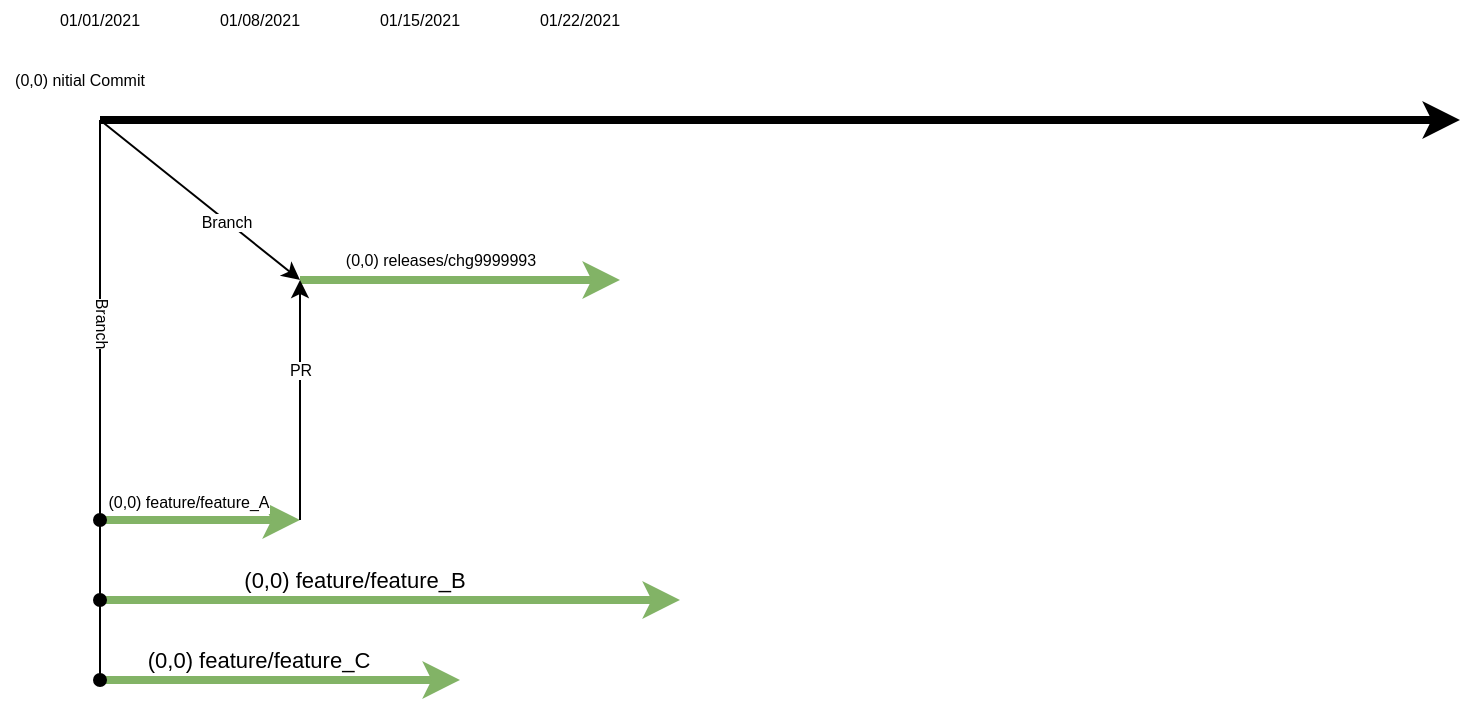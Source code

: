 <mxfile version="14.1.1" type="github">
  <diagram id="W1ECYpE_46Z6q-ScHhNH" name="Page-1">
    <mxGraphModel dx="711" dy="401" grid="1" gridSize="10" guides="1" tooltips="1" connect="1" arrows="1" fold="1" page="1" pageScale="1" pageWidth="850" pageHeight="1100" math="0" shadow="0">
      <root>
        <mxCell id="0" />
        <mxCell id="1" parent="0" />
        <mxCell id="eFMIp7c2CY7fE60DIpBn-1" value="" style="endArrow=classic;html=1;strokeWidth=4;" edge="1" parent="1">
          <mxGeometry width="50" height="50" relative="1" as="geometry">
            <mxPoint x="80" y="80" as="sourcePoint" />
            <mxPoint x="760" y="80" as="targetPoint" />
          </mxGeometry>
        </mxCell>
        <mxCell id="eFMIp7c2CY7fE60DIpBn-2" value="" style="endArrow=classic;html=1;strokeWidth=4;fillColor=#d5e8d4;strokeColor=#82b366;" edge="1" parent="1">
          <mxGeometry width="50" height="50" relative="1" as="geometry">
            <mxPoint x="80" y="280" as="sourcePoint" />
            <mxPoint x="180" y="280" as="targetPoint" />
          </mxGeometry>
        </mxCell>
        <mxCell id="eFMIp7c2CY7fE60DIpBn-3" value="&lt;font style=&quot;font-size: 8px&quot;&gt;(0,0) feature/feature_A&lt;/font&gt;" style="edgeLabel;html=1;align=center;verticalAlign=middle;resizable=0;points=[];" vertex="1" connectable="0" parent="eFMIp7c2CY7fE60DIpBn-2">
          <mxGeometry x="-0.124" y="3" relative="1" as="geometry">
            <mxPoint y="-7" as="offset" />
          </mxGeometry>
        </mxCell>
        <mxCell id="eFMIp7c2CY7fE60DIpBn-4" value="" style="endArrow=classic;html=1;strokeWidth=4;fillColor=#d5e8d4;strokeColor=#82b366;" edge="1" parent="1">
          <mxGeometry width="50" height="50" relative="1" as="geometry">
            <mxPoint x="80" y="320" as="sourcePoint" />
            <mxPoint x="370" y="320" as="targetPoint" />
          </mxGeometry>
        </mxCell>
        <mxCell id="eFMIp7c2CY7fE60DIpBn-5" value="(0,0) feature/feature_B" style="edgeLabel;html=1;align=center;verticalAlign=middle;resizable=0;points=[];" vertex="1" connectable="0" parent="eFMIp7c2CY7fE60DIpBn-4">
          <mxGeometry x="-0.124" y="3" relative="1" as="geometry">
            <mxPoint y="-7" as="offset" />
          </mxGeometry>
        </mxCell>
        <mxCell id="eFMIp7c2CY7fE60DIpBn-6" value="" style="endArrow=oval;html=1;strokeWidth=1;endFill=1;" edge="1" parent="1">
          <mxGeometry width="50" height="50" relative="1" as="geometry">
            <mxPoint x="80" y="80" as="sourcePoint" />
            <mxPoint x="80" y="280" as="targetPoint" />
          </mxGeometry>
        </mxCell>
        <mxCell id="eFMIp7c2CY7fE60DIpBn-7" value="" style="endArrow=classic;html=1;strokeWidth=4;fillColor=#d5e8d4;strokeColor=#82b366;" edge="1" parent="1">
          <mxGeometry width="50" height="50" relative="1" as="geometry">
            <mxPoint x="80" y="360" as="sourcePoint" />
            <mxPoint x="260" y="360" as="targetPoint" />
          </mxGeometry>
        </mxCell>
        <mxCell id="eFMIp7c2CY7fE60DIpBn-8" value="(0,0) feature/feature_C" style="edgeLabel;html=1;align=center;verticalAlign=middle;resizable=0;points=[];" vertex="1" connectable="0" parent="eFMIp7c2CY7fE60DIpBn-7">
          <mxGeometry x="-0.124" y="3" relative="1" as="geometry">
            <mxPoint y="-7" as="offset" />
          </mxGeometry>
        </mxCell>
        <mxCell id="eFMIp7c2CY7fE60DIpBn-9" value="" style="endArrow=oval;html=1;strokeWidth=1;endFill=1;" edge="1" parent="1">
          <mxGeometry width="50" height="50" relative="1" as="geometry">
            <mxPoint x="80" y="80" as="sourcePoint" />
            <mxPoint x="80" y="320" as="targetPoint" />
          </mxGeometry>
        </mxCell>
        <mxCell id="eFMIp7c2CY7fE60DIpBn-10" value="" style="endArrow=oval;html=1;strokeWidth=1;endFill=1;" edge="1" parent="1">
          <mxGeometry width="50" height="50" relative="1" as="geometry">
            <mxPoint x="80" y="80" as="sourcePoint" />
            <mxPoint x="80" y="360" as="targetPoint" />
          </mxGeometry>
        </mxCell>
        <mxCell id="eFMIp7c2CY7fE60DIpBn-22" value="Branch" style="edgeLabel;html=1;align=center;verticalAlign=middle;resizable=0;points=[];fontSize=8;rotation=90;" vertex="1" connectable="0" parent="eFMIp7c2CY7fE60DIpBn-10">
          <mxGeometry x="-0.279" y="1" relative="1" as="geometry">
            <mxPoint as="offset" />
          </mxGeometry>
        </mxCell>
        <mxCell id="eFMIp7c2CY7fE60DIpBn-11" value="(0,0) nitial Commit" style="text;html=1;strokeColor=none;fillColor=none;align=center;verticalAlign=middle;whiteSpace=wrap;rounded=0;fontSize=8;" vertex="1" parent="1">
          <mxGeometry x="30" y="50" width="80" height="20" as="geometry" />
        </mxCell>
        <mxCell id="eFMIp7c2CY7fE60DIpBn-12" value="01/01/2021" style="text;html=1;strokeColor=none;fillColor=none;align=center;verticalAlign=middle;whiteSpace=wrap;rounded=0;fontSize=8;" vertex="1" parent="1">
          <mxGeometry x="60" y="20" width="40" height="20" as="geometry" />
        </mxCell>
        <mxCell id="eFMIp7c2CY7fE60DIpBn-15" value="01/08/2021" style="text;html=1;strokeColor=none;fillColor=none;align=center;verticalAlign=middle;whiteSpace=wrap;rounded=0;fontSize=8;" vertex="1" parent="1">
          <mxGeometry x="140" y="20" width="40" height="20" as="geometry" />
        </mxCell>
        <mxCell id="eFMIp7c2CY7fE60DIpBn-16" value="01/15/2021" style="text;html=1;strokeColor=none;fillColor=none;align=center;verticalAlign=middle;whiteSpace=wrap;rounded=0;fontSize=8;" vertex="1" parent="1">
          <mxGeometry x="220" y="20" width="40" height="20" as="geometry" />
        </mxCell>
        <mxCell id="eFMIp7c2CY7fE60DIpBn-17" value="01/22/2021" style="text;html=1;strokeColor=none;fillColor=none;align=center;verticalAlign=middle;whiteSpace=wrap;rounded=0;fontSize=8;" vertex="1" parent="1">
          <mxGeometry x="300" y="20" width="40" height="20" as="geometry" />
        </mxCell>
        <mxCell id="eFMIp7c2CY7fE60DIpBn-18" value="" style="endArrow=classic;html=1;strokeWidth=1;fontSize=8;" edge="1" parent="1">
          <mxGeometry width="50" height="50" relative="1" as="geometry">
            <mxPoint x="80" y="80" as="sourcePoint" />
            <mxPoint x="180" y="160" as="targetPoint" />
          </mxGeometry>
        </mxCell>
        <mxCell id="eFMIp7c2CY7fE60DIpBn-21" value="Branch" style="edgeLabel;html=1;align=center;verticalAlign=middle;resizable=0;points=[];fontSize=8;" vertex="1" connectable="0" parent="eFMIp7c2CY7fE60DIpBn-18">
          <mxGeometry x="0.261" relative="1" as="geometry">
            <mxPoint as="offset" />
          </mxGeometry>
        </mxCell>
        <mxCell id="eFMIp7c2CY7fE60DIpBn-19" value="" style="endArrow=classic;html=1;strokeWidth=4;fillColor=#d5e8d4;strokeColor=#82b366;" edge="1" parent="1">
          <mxGeometry width="50" height="50" relative="1" as="geometry">
            <mxPoint x="180" y="160" as="sourcePoint" />
            <mxPoint x="340" y="160" as="targetPoint" />
          </mxGeometry>
        </mxCell>
        <mxCell id="eFMIp7c2CY7fE60DIpBn-20" value="(0,0) releases/chg9999993" style="edgeLabel;html=1;align=center;verticalAlign=middle;resizable=0;points=[];fontSize=8;" vertex="1" connectable="0" parent="eFMIp7c2CY7fE60DIpBn-19">
          <mxGeometry x="-0.124" y="3" relative="1" as="geometry">
            <mxPoint y="-7" as="offset" />
          </mxGeometry>
        </mxCell>
        <mxCell id="eFMIp7c2CY7fE60DIpBn-23" value="" style="endArrow=classic;html=1;strokeWidth=1;fontSize=8;" edge="1" parent="1">
          <mxGeometry width="50" height="50" relative="1" as="geometry">
            <mxPoint x="180" y="280" as="sourcePoint" />
            <mxPoint x="180" y="160" as="targetPoint" />
          </mxGeometry>
        </mxCell>
        <mxCell id="eFMIp7c2CY7fE60DIpBn-24" value="PR" style="edgeLabel;html=1;align=center;verticalAlign=middle;resizable=0;points=[];fontSize=8;" vertex="1" connectable="0" parent="eFMIp7c2CY7fE60DIpBn-23">
          <mxGeometry x="0.261" relative="1" as="geometry">
            <mxPoint as="offset" />
          </mxGeometry>
        </mxCell>
      </root>
    </mxGraphModel>
  </diagram>
</mxfile>
